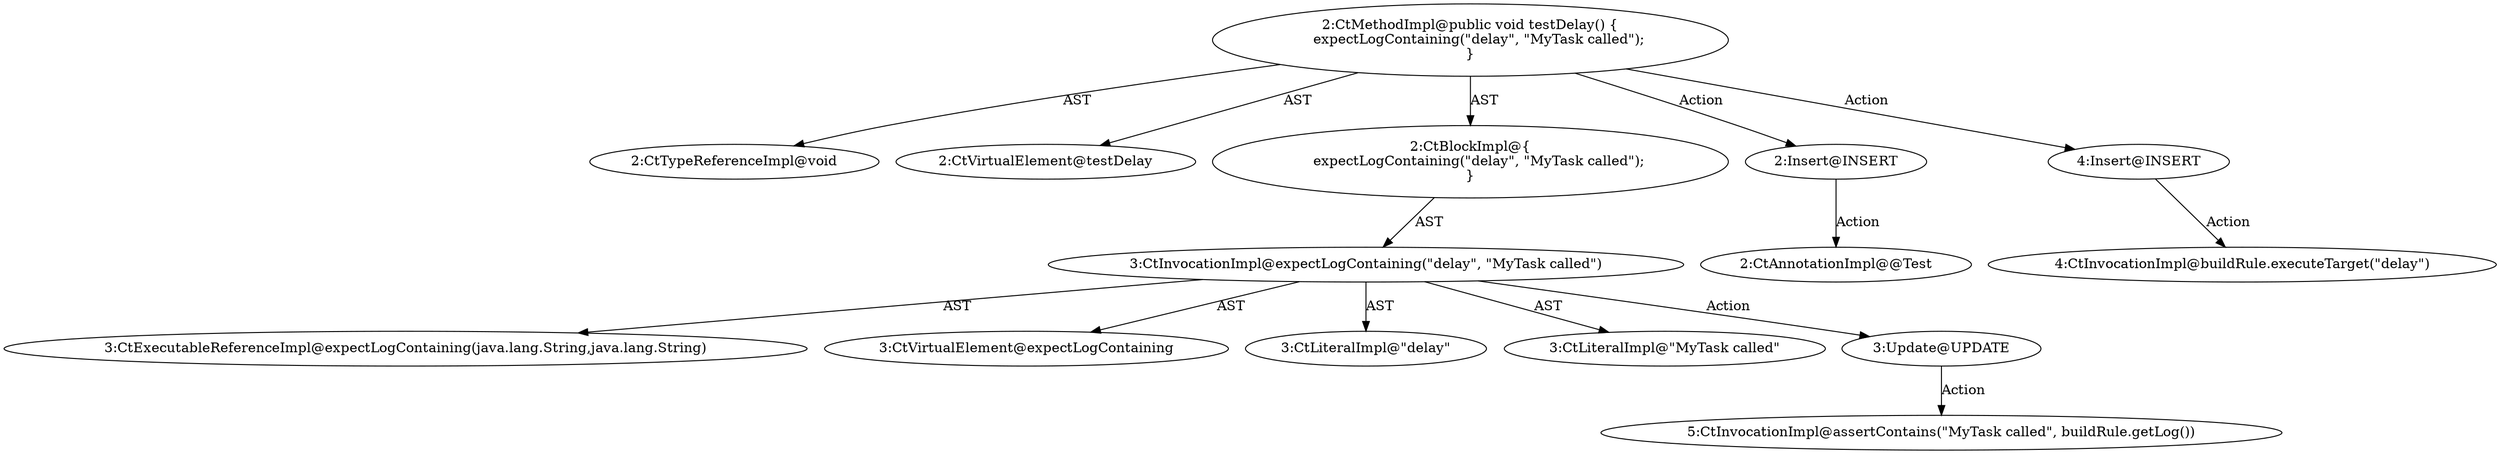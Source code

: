 digraph "testDelay#?" {
0 [label="2:CtTypeReferenceImpl@void" shape=ellipse]
1 [label="2:CtVirtualElement@testDelay" shape=ellipse]
2 [label="3:CtExecutableReferenceImpl@expectLogContaining(java.lang.String,java.lang.String)" shape=ellipse]
3 [label="3:CtVirtualElement@expectLogContaining" shape=ellipse]
4 [label="3:CtLiteralImpl@\"delay\"" shape=ellipse]
5 [label="3:CtLiteralImpl@\"MyTask called\"" shape=ellipse]
6 [label="3:CtInvocationImpl@expectLogContaining(\"delay\", \"MyTask called\")" shape=ellipse]
7 [label="2:CtBlockImpl@\{
    expectLogContaining(\"delay\", \"MyTask called\");
\}" shape=ellipse]
8 [label="2:CtMethodImpl@public void testDelay() \{
    expectLogContaining(\"delay\", \"MyTask called\");
\}" shape=ellipse]
9 [label="3:Update@UPDATE" shape=ellipse]
10 [label="5:CtInvocationImpl@assertContains(\"MyTask called\", buildRule.getLog())" shape=ellipse]
11 [label="2:Insert@INSERT" shape=ellipse]
12 [label="2:CtAnnotationImpl@@Test" shape=ellipse]
13 [label="4:Insert@INSERT" shape=ellipse]
14 [label="4:CtInvocationImpl@buildRule.executeTarget(\"delay\")" shape=ellipse]
6 -> 3 [label="AST"];
6 -> 2 [label="AST"];
6 -> 4 [label="AST"];
6 -> 5 [label="AST"];
6 -> 9 [label="Action"];
7 -> 6 [label="AST"];
8 -> 1 [label="AST"];
8 -> 0 [label="AST"];
8 -> 7 [label="AST"];
8 -> 11 [label="Action"];
8 -> 13 [label="Action"];
9 -> 10 [label="Action"];
11 -> 12 [label="Action"];
13 -> 14 [label="Action"];
}